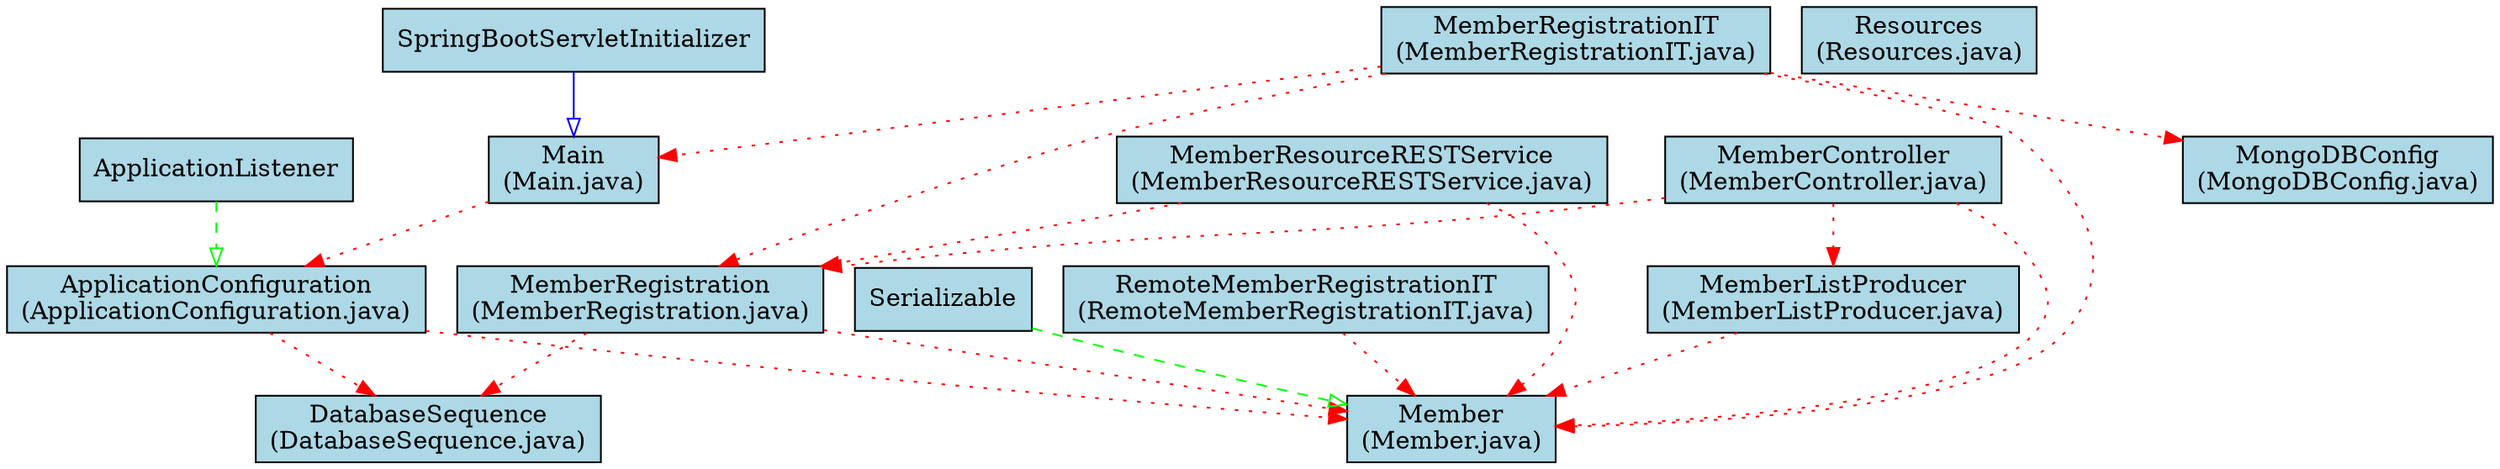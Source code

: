 digraph Architecture {
    rankdir=TB;
    node [shape=box, style=filled, fillcolor=lightblue];

    "RemoteMemberRegistrationIT" [label="RemoteMemberRegistrationIT\n(RemoteMemberRegistrationIT.java)"];
    "MemberRegistrationIT" [label="MemberRegistrationIT\n(MemberRegistrationIT.java)"];
    "MongoDBConfig" [label="MongoDBConfig\n(MongoDBConfig.java)"];
    "Main" [label="Main\n(Main.java)"];
    "ApplicationConfiguration" [label="ApplicationConfiguration\n(ApplicationConfiguration.java)"];
    "Resources" [label="Resources\n(Resources.java)"];
    "MemberController" [label="MemberController\n(MemberController.java)"];
    "Member" [label="Member\n(Member.java)"];
    "DatabaseSequence" [label="DatabaseSequence\n(DatabaseSequence.java)"];
    "MemberRegistration" [label="MemberRegistration\n(MemberRegistration.java)"];
    "MemberListProducer" [label="MemberListProducer\n(MemberListProducer.java)"];
    "MemberResourceRESTService" [label="MemberResourceRESTService\n(MemberResourceRESTService.java)"];

    "RemoteMemberRegistrationIT" -> "Member" [style=dotted, color=red];
    "MemberRegistrationIT" -> "Main" [style=dotted, color=red];
    "MemberRegistrationIT" -> "Member" [style=dotted, color=red];
    "MemberRegistrationIT" -> "MemberRegistration" [style=dotted, color=red];
    "MemberRegistrationIT" -> "MongoDBConfig" [style=dotted, color=red];
    "SpringBootServletInitializer" -> "Main" [arrowhead=empty, color=blue];
    "Main" -> "ApplicationConfiguration" [style=dotted, color=red];
    "ApplicationListener" -> "ApplicationConfiguration" [arrowhead=empty, style=dashed, color=green];
    "ApplicationConfiguration" -> "DatabaseSequence" [style=dotted, color=red];
    "ApplicationConfiguration" -> "Member" [style=dotted, color=red];
    "MemberController" -> "MemberListProducer" [style=dotted, color=red];
    "MemberController" -> "Member" [style=dotted, color=red];
    "MemberController" -> "MemberRegistration" [style=dotted, color=red];
    "Serializable" -> "Member" [arrowhead=empty, style=dashed, color=green];
    "MemberRegistration" -> "DatabaseSequence" [style=dotted, color=red];
    "MemberRegistration" -> "Member" [style=dotted, color=red];
    "MemberListProducer" -> "Member" [style=dotted, color=red];
    "MemberResourceRESTService" -> "Member" [style=dotted, color=red];
    "MemberResourceRESTService" -> "MemberRegistration" [style=dotted, color=red];
}